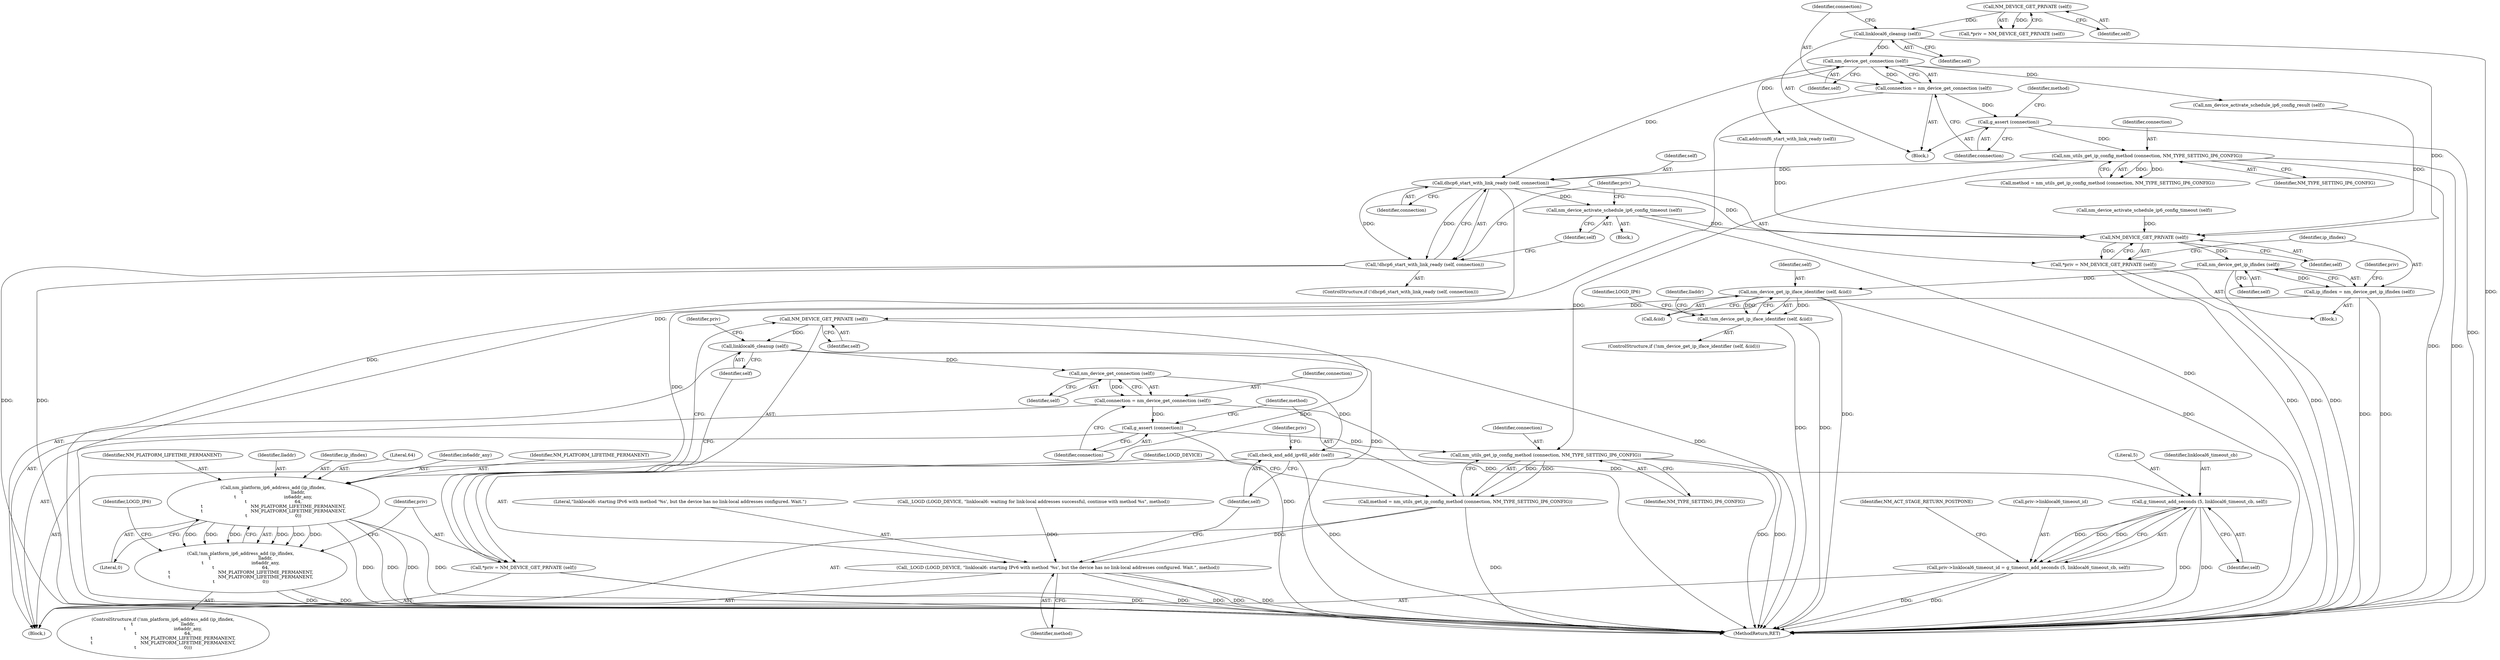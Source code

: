 digraph "0_NetworkManager_d5fc88e573fa58b93034b04d35a2454f5d28cad9@API" {
"1006874" [label="(Call,dhcp6_start_with_link_ready (self, connection))"];
"1006837" [label="(Call,nm_device_get_connection (self))"];
"1006833" [label="(Call,linklocal6_cleanup (self))"];
"1006819" [label="(Call,NM_DEVICE_GET_PRIVATE (self))"];
"1006843" [label="(Call,nm_utils_get_ip_config_method (connection, NM_TYPE_SETTING_IP6_CONFIG))"];
"1006839" [label="(Call,g_assert (connection))"];
"1006835" [label="(Call,connection = nm_device_get_connection (self))"];
"1006873" [label="(Call,!dhcp6_start_with_link_ready (self, connection))"];
"1006878" [label="(Call,nm_device_activate_schedule_ip6_config_timeout (self))"];
"1006896" [label="(Call,NM_DEVICE_GET_PRIVATE (self))"];
"1006894" [label="(Call,*priv = NM_DEVICE_GET_PRIVATE (self))"];
"1006901" [label="(Call,nm_device_get_ip_ifindex (self))"];
"1006899" [label="(Call,ip_ifindex = nm_device_get_ip_ifindex (self))"];
"1006989" [label="(Call,nm_platform_ip6_address_add (ip_ifindex,\n\t                                  lladdr,\n\t                                  in6addr_any,\n\t                                  64,\n\t                                  NM_PLATFORM_LIFETIME_PERMANENT,\n\t                                  NM_PLATFORM_LIFETIME_PERMANENT,\n\t                                  0))"];
"1006988" [label="(Call,!nm_platform_ip6_address_add (ip_ifindex,\n\t                                  lladdr,\n\t                                  in6addr_any,\n\t                                  64,\n\t                                  NM_PLATFORM_LIFETIME_PERMANENT,\n\t                                  NM_PLATFORM_LIFETIME_PERMANENT,\n\t                                  0))"];
"1006953" [label="(Call,nm_device_get_ip_iface_identifier (self, &iid))"];
"1006952" [label="(Call,!nm_device_get_ip_iface_identifier (self, &iid))"];
"1007009" [label="(Call,NM_DEVICE_GET_PRIVATE (self))"];
"1007007" [label="(Call,*priv = NM_DEVICE_GET_PRIVATE (self))"];
"1007013" [label="(Call,linklocal6_cleanup (self))"];
"1007025" [label="(Call,nm_device_get_connection (self))"];
"1007023" [label="(Call,connection = nm_device_get_connection (self))"];
"1007027" [label="(Call,g_assert (connection))"];
"1007031" [label="(Call,nm_utils_get_ip_config_method (connection, NM_TYPE_SETTING_IP6_CONFIG))"];
"1007029" [label="(Call,method = nm_utils_get_ip_config_method (connection, NM_TYPE_SETTING_IP6_CONFIG))"];
"1007034" [label="(Call,_LOGD (LOGD_DEVICE, \"linklocal6: starting IPv6 with method '%s', but the device has no link-local addresses configured. Wait.\", method))"];
"1007038" [label="(Call,check_and_add_ipv6ll_addr (self))"];
"1007044" [label="(Call,g_timeout_add_seconds (5, linklocal6_timeout_cb, self))"];
"1007040" [label="(Call,priv->linklocal6_timeout_id = g_timeout_add_seconds (5, linklocal6_timeout_cb, self))"];
"1006844" [label="(Identifier,connection)"];
"1007049" [label="(Identifier,NM_ACT_STAGE_RETURN_POSTPONE)"];
"1006835" [label="(Call,connection = nm_device_get_connection (self))"];
"1007013" [label="(Call,linklocal6_cleanup (self))"];
"1007026" [label="(Identifier,self)"];
"1006875" [label="(Identifier,self)"];
"1006987" [label="(ControlStructure,if (!nm_platform_ip6_address_add (ip_ifindex,\n\t                                  lladdr,\n\t                                  in6addr_any,\n\t                                  64,\n\t                                  NM_PLATFORM_LIFETIME_PERMANENT,\n\t                                  NM_PLATFORM_LIFETIME_PERMANENT,\n\t                                  0)))"];
"1007014" [label="(Identifier,self)"];
"1006953" [label="(Call,nm_device_get_ip_iface_identifier (self, &iid))"];
"1006992" [label="(Identifier,in6addr_any)"];
"1006988" [label="(Call,!nm_platform_ip6_address_add (ip_ifindex,\n\t                                  lladdr,\n\t                                  in6addr_any,\n\t                                  64,\n\t                                  NM_PLATFORM_LIFETIME_PERMANENT,\n\t                                  NM_PLATFORM_LIFETIME_PERMANENT,\n\t                                  0))"];
"1007037" [label="(Identifier,method)"];
"1006894" [label="(Call,*priv = NM_DEVICE_GET_PRIVATE (self))"];
"1006878" [label="(Call,nm_device_activate_schedule_ip6_config_timeout (self))"];
"1007035" [label="(Identifier,LOGD_DEVICE)"];
"1006999" [label="(Identifier,LOGD_IP6)"];
"1006842" [label="(Identifier,method)"];
"1006964" [label="(Identifier,lladdr)"];
"1007047" [label="(Identifier,self)"];
"1007033" [label="(Identifier,NM_TYPE_SETTING_IP6_CONFIG)"];
"1006833" [label="(Call,linklocal6_cleanup (self))"];
"1006995" [label="(Identifier,NM_PLATFORM_LIFETIME_PERMANENT)"];
"1007041" [label="(Call,priv->linklocal6_timeout_id)"];
"1006837" [label="(Call,nm_device_get_connection (self))"];
"1007028" [label="(Identifier,connection)"];
"1006862" [label="(Call,nm_device_activate_schedule_ip6_config_timeout (self))"];
"1006896" [label="(Call,NM_DEVICE_GET_PRIVATE (self))"];
"1006846" [label="(Call,_LOGD (LOGD_DEVICE, \"linklocal6: waiting for link-local addresses successful, continue with method %s\", method))"];
"1007024" [label="(Identifier,connection)"];
"1006901" [label="(Call,nm_device_get_ip_ifindex (self))"];
"1006959" [label="(Identifier,LOGD_IP6)"];
"1007029" [label="(Call,method = nm_utils_get_ip_config_method (connection, NM_TYPE_SETTING_IP6_CONFIG))"];
"1006996" [label="(Literal,0)"];
"1006839" [label="(Call,g_assert (connection))"];
"1007045" [label="(Literal,5)"];
"1006817" [label="(Call,*priv = NM_DEVICE_GET_PRIVATE (self))"];
"1006951" [label="(ControlStructure,if (!nm_device_get_ip_iface_identifier (self, &iid)))"];
"1007034" [label="(Call,_LOGD (LOGD_DEVICE, \"linklocal6: starting IPv6 with method '%s', but the device has no link-local addresses configured. Wait.\", method))"];
"1007031" [label="(Call,nm_utils_get_ip_config_method (connection, NM_TYPE_SETTING_IP6_CONFIG))"];
"1007025" [label="(Call,nm_device_get_connection (self))"];
"1007007" [label="(Call,*priv = NM_DEVICE_GET_PRIVATE (self))"];
"1006892" [label="(Block,)"];
"1007040" [label="(Call,priv->linklocal6_timeout_id = g_timeout_add_seconds (5, linklocal6_timeout_cb, self))"];
"1006879" [label="(Identifier,self)"];
"1006820" [label="(Identifier,self)"];
"1007030" [label="(Identifier,method)"];
"1007009" [label="(Call,NM_DEVICE_GET_PRIVATE (self))"];
"1006872" [label="(ControlStructure,if (!dhcp6_start_with_link_ready (self, connection)))"];
"1007023" [label="(Call,connection = nm_device_get_connection (self))"];
"1006902" [label="(Identifier,self)"];
"1007005" [label="(Block,)"];
"1007018" [label="(Identifier,priv)"];
"1006994" [label="(Identifier,NM_PLATFORM_LIFETIME_PERMANENT)"];
"1006834" [label="(Identifier,self)"];
"1006815" [label="(Block,)"];
"1006910" [label="(Identifier,priv)"];
"1007036" [label="(Literal,\"linklocal6: starting IPv6 with method '%s', but the device has no link-local addresses configured. Wait.\")"];
"1007039" [label="(Identifier,self)"];
"1006991" [label="(Identifier,lladdr)"];
"1006876" [label="(Identifier,connection)"];
"1006877" [label="(Block,)"];
"1006843" [label="(Call,nm_utils_get_ip_config_method (connection, NM_TYPE_SETTING_IP6_CONFIG))"];
"1007046" [label="(Identifier,linklocal6_timeout_cb)"];
"1007044" [label="(Call,g_timeout_add_seconds (5, linklocal6_timeout_cb, self))"];
"1007008" [label="(Identifier,priv)"];
"1006874" [label="(Call,dhcp6_start_with_link_ready (self, connection))"];
"1006952" [label="(Call,!nm_device_get_ip_iface_identifier (self, &iid))"];
"1006955" [label="(Call,&iid)"];
"1006897" [label="(Identifier,self)"];
"1007027" [label="(Call,g_assert (connection))"];
"1006887" [label="(Call,nm_device_activate_schedule_ip6_config_result (self))"];
"1006859" [label="(Call,addrconf6_start_with_link_ready (self))"];
"1006990" [label="(Identifier,ip_ifindex)"];
"1007368" [label="(MethodReturn,RET)"];
"1006819" [label="(Call,NM_DEVICE_GET_PRIVATE (self))"];
"1006989" [label="(Call,nm_platform_ip6_address_add (ip_ifindex,\n\t                                  lladdr,\n\t                                  in6addr_any,\n\t                                  64,\n\t                                  NM_PLATFORM_LIFETIME_PERMANENT,\n\t                                  NM_PLATFORM_LIFETIME_PERMANENT,\n\t                                  0))"];
"1006836" [label="(Identifier,connection)"];
"1007038" [label="(Call,check_and_add_ipv6ll_addr (self))"];
"1006900" [label="(Identifier,ip_ifindex)"];
"1007010" [label="(Identifier,self)"];
"1006873" [label="(Call,!dhcp6_start_with_link_ready (self, connection))"];
"1006899" [label="(Call,ip_ifindex = nm_device_get_ip_ifindex (self))"];
"1007042" [label="(Identifier,priv)"];
"1006840" [label="(Identifier,connection)"];
"1006845" [label="(Identifier,NM_TYPE_SETTING_IP6_CONFIG)"];
"1006993" [label="(Literal,64)"];
"1007032" [label="(Identifier,connection)"];
"1006838" [label="(Identifier,self)"];
"1006954" [label="(Identifier,self)"];
"1006895" [label="(Identifier,priv)"];
"1006841" [label="(Call,method = nm_utils_get_ip_config_method (connection, NM_TYPE_SETTING_IP6_CONFIG))"];
"1006874" -> "1006873"  [label="AST: "];
"1006874" -> "1006876"  [label="CFG: "];
"1006875" -> "1006874"  [label="AST: "];
"1006876" -> "1006874"  [label="AST: "];
"1006873" -> "1006874"  [label="CFG: "];
"1006874" -> "1007368"  [label="DDG: "];
"1006874" -> "1006873"  [label="DDG: "];
"1006874" -> "1006873"  [label="DDG: "];
"1006837" -> "1006874"  [label="DDG: "];
"1006843" -> "1006874"  [label="DDG: "];
"1006874" -> "1006878"  [label="DDG: "];
"1006874" -> "1006896"  [label="DDG: "];
"1006837" -> "1006835"  [label="AST: "];
"1006837" -> "1006838"  [label="CFG: "];
"1006838" -> "1006837"  [label="AST: "];
"1006835" -> "1006837"  [label="CFG: "];
"1006837" -> "1006835"  [label="DDG: "];
"1006833" -> "1006837"  [label="DDG: "];
"1006837" -> "1006859"  [label="DDG: "];
"1006837" -> "1006887"  [label="DDG: "];
"1006837" -> "1006896"  [label="DDG: "];
"1006833" -> "1006815"  [label="AST: "];
"1006833" -> "1006834"  [label="CFG: "];
"1006834" -> "1006833"  [label="AST: "];
"1006836" -> "1006833"  [label="CFG: "];
"1006833" -> "1007368"  [label="DDG: "];
"1006819" -> "1006833"  [label="DDG: "];
"1006819" -> "1006817"  [label="AST: "];
"1006819" -> "1006820"  [label="CFG: "];
"1006820" -> "1006819"  [label="AST: "];
"1006817" -> "1006819"  [label="CFG: "];
"1006819" -> "1006817"  [label="DDG: "];
"1006843" -> "1006841"  [label="AST: "];
"1006843" -> "1006845"  [label="CFG: "];
"1006844" -> "1006843"  [label="AST: "];
"1006845" -> "1006843"  [label="AST: "];
"1006841" -> "1006843"  [label="CFG: "];
"1006843" -> "1007368"  [label="DDG: "];
"1006843" -> "1007368"  [label="DDG: "];
"1006843" -> "1006841"  [label="DDG: "];
"1006843" -> "1006841"  [label="DDG: "];
"1006839" -> "1006843"  [label="DDG: "];
"1006843" -> "1007031"  [label="DDG: "];
"1006839" -> "1006815"  [label="AST: "];
"1006839" -> "1006840"  [label="CFG: "];
"1006840" -> "1006839"  [label="AST: "];
"1006842" -> "1006839"  [label="CFG: "];
"1006839" -> "1007368"  [label="DDG: "];
"1006835" -> "1006839"  [label="DDG: "];
"1006835" -> "1006815"  [label="AST: "];
"1006836" -> "1006835"  [label="AST: "];
"1006840" -> "1006835"  [label="CFG: "];
"1006835" -> "1007368"  [label="DDG: "];
"1006873" -> "1006872"  [label="AST: "];
"1006879" -> "1006873"  [label="CFG: "];
"1006895" -> "1006873"  [label="CFG: "];
"1006873" -> "1007368"  [label="DDG: "];
"1006873" -> "1007368"  [label="DDG: "];
"1006878" -> "1006877"  [label="AST: "];
"1006878" -> "1006879"  [label="CFG: "];
"1006879" -> "1006878"  [label="AST: "];
"1006895" -> "1006878"  [label="CFG: "];
"1006878" -> "1007368"  [label="DDG: "];
"1006878" -> "1006896"  [label="DDG: "];
"1006896" -> "1006894"  [label="AST: "];
"1006896" -> "1006897"  [label="CFG: "];
"1006897" -> "1006896"  [label="AST: "];
"1006894" -> "1006896"  [label="CFG: "];
"1006896" -> "1006894"  [label="DDG: "];
"1006887" -> "1006896"  [label="DDG: "];
"1006859" -> "1006896"  [label="DDG: "];
"1006862" -> "1006896"  [label="DDG: "];
"1006896" -> "1006901"  [label="DDG: "];
"1006894" -> "1006892"  [label="AST: "];
"1006895" -> "1006894"  [label="AST: "];
"1006900" -> "1006894"  [label="CFG: "];
"1006894" -> "1007368"  [label="DDG: "];
"1006894" -> "1007368"  [label="DDG: "];
"1006901" -> "1006899"  [label="AST: "];
"1006901" -> "1006902"  [label="CFG: "];
"1006902" -> "1006901"  [label="AST: "];
"1006899" -> "1006901"  [label="CFG: "];
"1006901" -> "1007368"  [label="DDG: "];
"1006901" -> "1006899"  [label="DDG: "];
"1006901" -> "1006953"  [label="DDG: "];
"1006899" -> "1006892"  [label="AST: "];
"1006900" -> "1006899"  [label="AST: "];
"1006910" -> "1006899"  [label="CFG: "];
"1006899" -> "1007368"  [label="DDG: "];
"1006899" -> "1007368"  [label="DDG: "];
"1006899" -> "1006989"  [label="DDG: "];
"1006989" -> "1006988"  [label="AST: "];
"1006989" -> "1006996"  [label="CFG: "];
"1006990" -> "1006989"  [label="AST: "];
"1006991" -> "1006989"  [label="AST: "];
"1006992" -> "1006989"  [label="AST: "];
"1006993" -> "1006989"  [label="AST: "];
"1006994" -> "1006989"  [label="AST: "];
"1006995" -> "1006989"  [label="AST: "];
"1006996" -> "1006989"  [label="AST: "];
"1006988" -> "1006989"  [label="CFG: "];
"1006989" -> "1007368"  [label="DDG: "];
"1006989" -> "1007368"  [label="DDG: "];
"1006989" -> "1007368"  [label="DDG: "];
"1006989" -> "1007368"  [label="DDG: "];
"1006989" -> "1006988"  [label="DDG: "];
"1006989" -> "1006988"  [label="DDG: "];
"1006989" -> "1006988"  [label="DDG: "];
"1006989" -> "1006988"  [label="DDG: "];
"1006989" -> "1006988"  [label="DDG: "];
"1006989" -> "1006988"  [label="DDG: "];
"1006988" -> "1006987"  [label="AST: "];
"1006999" -> "1006988"  [label="CFG: "];
"1007008" -> "1006988"  [label="CFG: "];
"1006988" -> "1007368"  [label="DDG: "];
"1006988" -> "1007368"  [label="DDG: "];
"1006953" -> "1006952"  [label="AST: "];
"1006953" -> "1006955"  [label="CFG: "];
"1006954" -> "1006953"  [label="AST: "];
"1006955" -> "1006953"  [label="AST: "];
"1006952" -> "1006953"  [label="CFG: "];
"1006953" -> "1007368"  [label="DDG: "];
"1006953" -> "1007368"  [label="DDG: "];
"1006953" -> "1006952"  [label="DDG: "];
"1006953" -> "1006952"  [label="DDG: "];
"1006953" -> "1007009"  [label="DDG: "];
"1006952" -> "1006951"  [label="AST: "];
"1006959" -> "1006952"  [label="CFG: "];
"1006964" -> "1006952"  [label="CFG: "];
"1006952" -> "1007368"  [label="DDG: "];
"1006952" -> "1007368"  [label="DDG: "];
"1007009" -> "1007007"  [label="AST: "];
"1007009" -> "1007010"  [label="CFG: "];
"1007010" -> "1007009"  [label="AST: "];
"1007007" -> "1007009"  [label="CFG: "];
"1007009" -> "1007007"  [label="DDG: "];
"1007009" -> "1007013"  [label="DDG: "];
"1007007" -> "1007005"  [label="AST: "];
"1007008" -> "1007007"  [label="AST: "];
"1007014" -> "1007007"  [label="CFG: "];
"1007007" -> "1007368"  [label="DDG: "];
"1007007" -> "1007368"  [label="DDG: "];
"1007013" -> "1007005"  [label="AST: "];
"1007013" -> "1007014"  [label="CFG: "];
"1007014" -> "1007013"  [label="AST: "];
"1007018" -> "1007013"  [label="CFG: "];
"1007013" -> "1007368"  [label="DDG: "];
"1007013" -> "1007368"  [label="DDG: "];
"1007013" -> "1007025"  [label="DDG: "];
"1007025" -> "1007023"  [label="AST: "];
"1007025" -> "1007026"  [label="CFG: "];
"1007026" -> "1007025"  [label="AST: "];
"1007023" -> "1007025"  [label="CFG: "];
"1007025" -> "1007023"  [label="DDG: "];
"1007025" -> "1007038"  [label="DDG: "];
"1007023" -> "1007005"  [label="AST: "];
"1007024" -> "1007023"  [label="AST: "];
"1007028" -> "1007023"  [label="CFG: "];
"1007023" -> "1007368"  [label="DDG: "];
"1007023" -> "1007027"  [label="DDG: "];
"1007027" -> "1007005"  [label="AST: "];
"1007027" -> "1007028"  [label="CFG: "];
"1007028" -> "1007027"  [label="AST: "];
"1007030" -> "1007027"  [label="CFG: "];
"1007027" -> "1007368"  [label="DDG: "];
"1007027" -> "1007031"  [label="DDG: "];
"1007031" -> "1007029"  [label="AST: "];
"1007031" -> "1007033"  [label="CFG: "];
"1007032" -> "1007031"  [label="AST: "];
"1007033" -> "1007031"  [label="AST: "];
"1007029" -> "1007031"  [label="CFG: "];
"1007031" -> "1007368"  [label="DDG: "];
"1007031" -> "1007368"  [label="DDG: "];
"1007031" -> "1007029"  [label="DDG: "];
"1007031" -> "1007029"  [label="DDG: "];
"1007029" -> "1007005"  [label="AST: "];
"1007030" -> "1007029"  [label="AST: "];
"1007035" -> "1007029"  [label="CFG: "];
"1007029" -> "1007368"  [label="DDG: "];
"1007029" -> "1007034"  [label="DDG: "];
"1007034" -> "1007005"  [label="AST: "];
"1007034" -> "1007037"  [label="CFG: "];
"1007035" -> "1007034"  [label="AST: "];
"1007036" -> "1007034"  [label="AST: "];
"1007037" -> "1007034"  [label="AST: "];
"1007039" -> "1007034"  [label="CFG: "];
"1007034" -> "1007368"  [label="DDG: "];
"1007034" -> "1007368"  [label="DDG: "];
"1007034" -> "1007368"  [label="DDG: "];
"1006846" -> "1007034"  [label="DDG: "];
"1007038" -> "1007005"  [label="AST: "];
"1007038" -> "1007039"  [label="CFG: "];
"1007039" -> "1007038"  [label="AST: "];
"1007042" -> "1007038"  [label="CFG: "];
"1007038" -> "1007368"  [label="DDG: "];
"1007038" -> "1007044"  [label="DDG: "];
"1007044" -> "1007040"  [label="AST: "];
"1007044" -> "1007047"  [label="CFG: "];
"1007045" -> "1007044"  [label="AST: "];
"1007046" -> "1007044"  [label="AST: "];
"1007047" -> "1007044"  [label="AST: "];
"1007040" -> "1007044"  [label="CFG: "];
"1007044" -> "1007368"  [label="DDG: "];
"1007044" -> "1007368"  [label="DDG: "];
"1007044" -> "1007040"  [label="DDG: "];
"1007044" -> "1007040"  [label="DDG: "];
"1007044" -> "1007040"  [label="DDG: "];
"1007040" -> "1007005"  [label="AST: "];
"1007041" -> "1007040"  [label="AST: "];
"1007049" -> "1007040"  [label="CFG: "];
"1007040" -> "1007368"  [label="DDG: "];
"1007040" -> "1007368"  [label="DDG: "];
}
